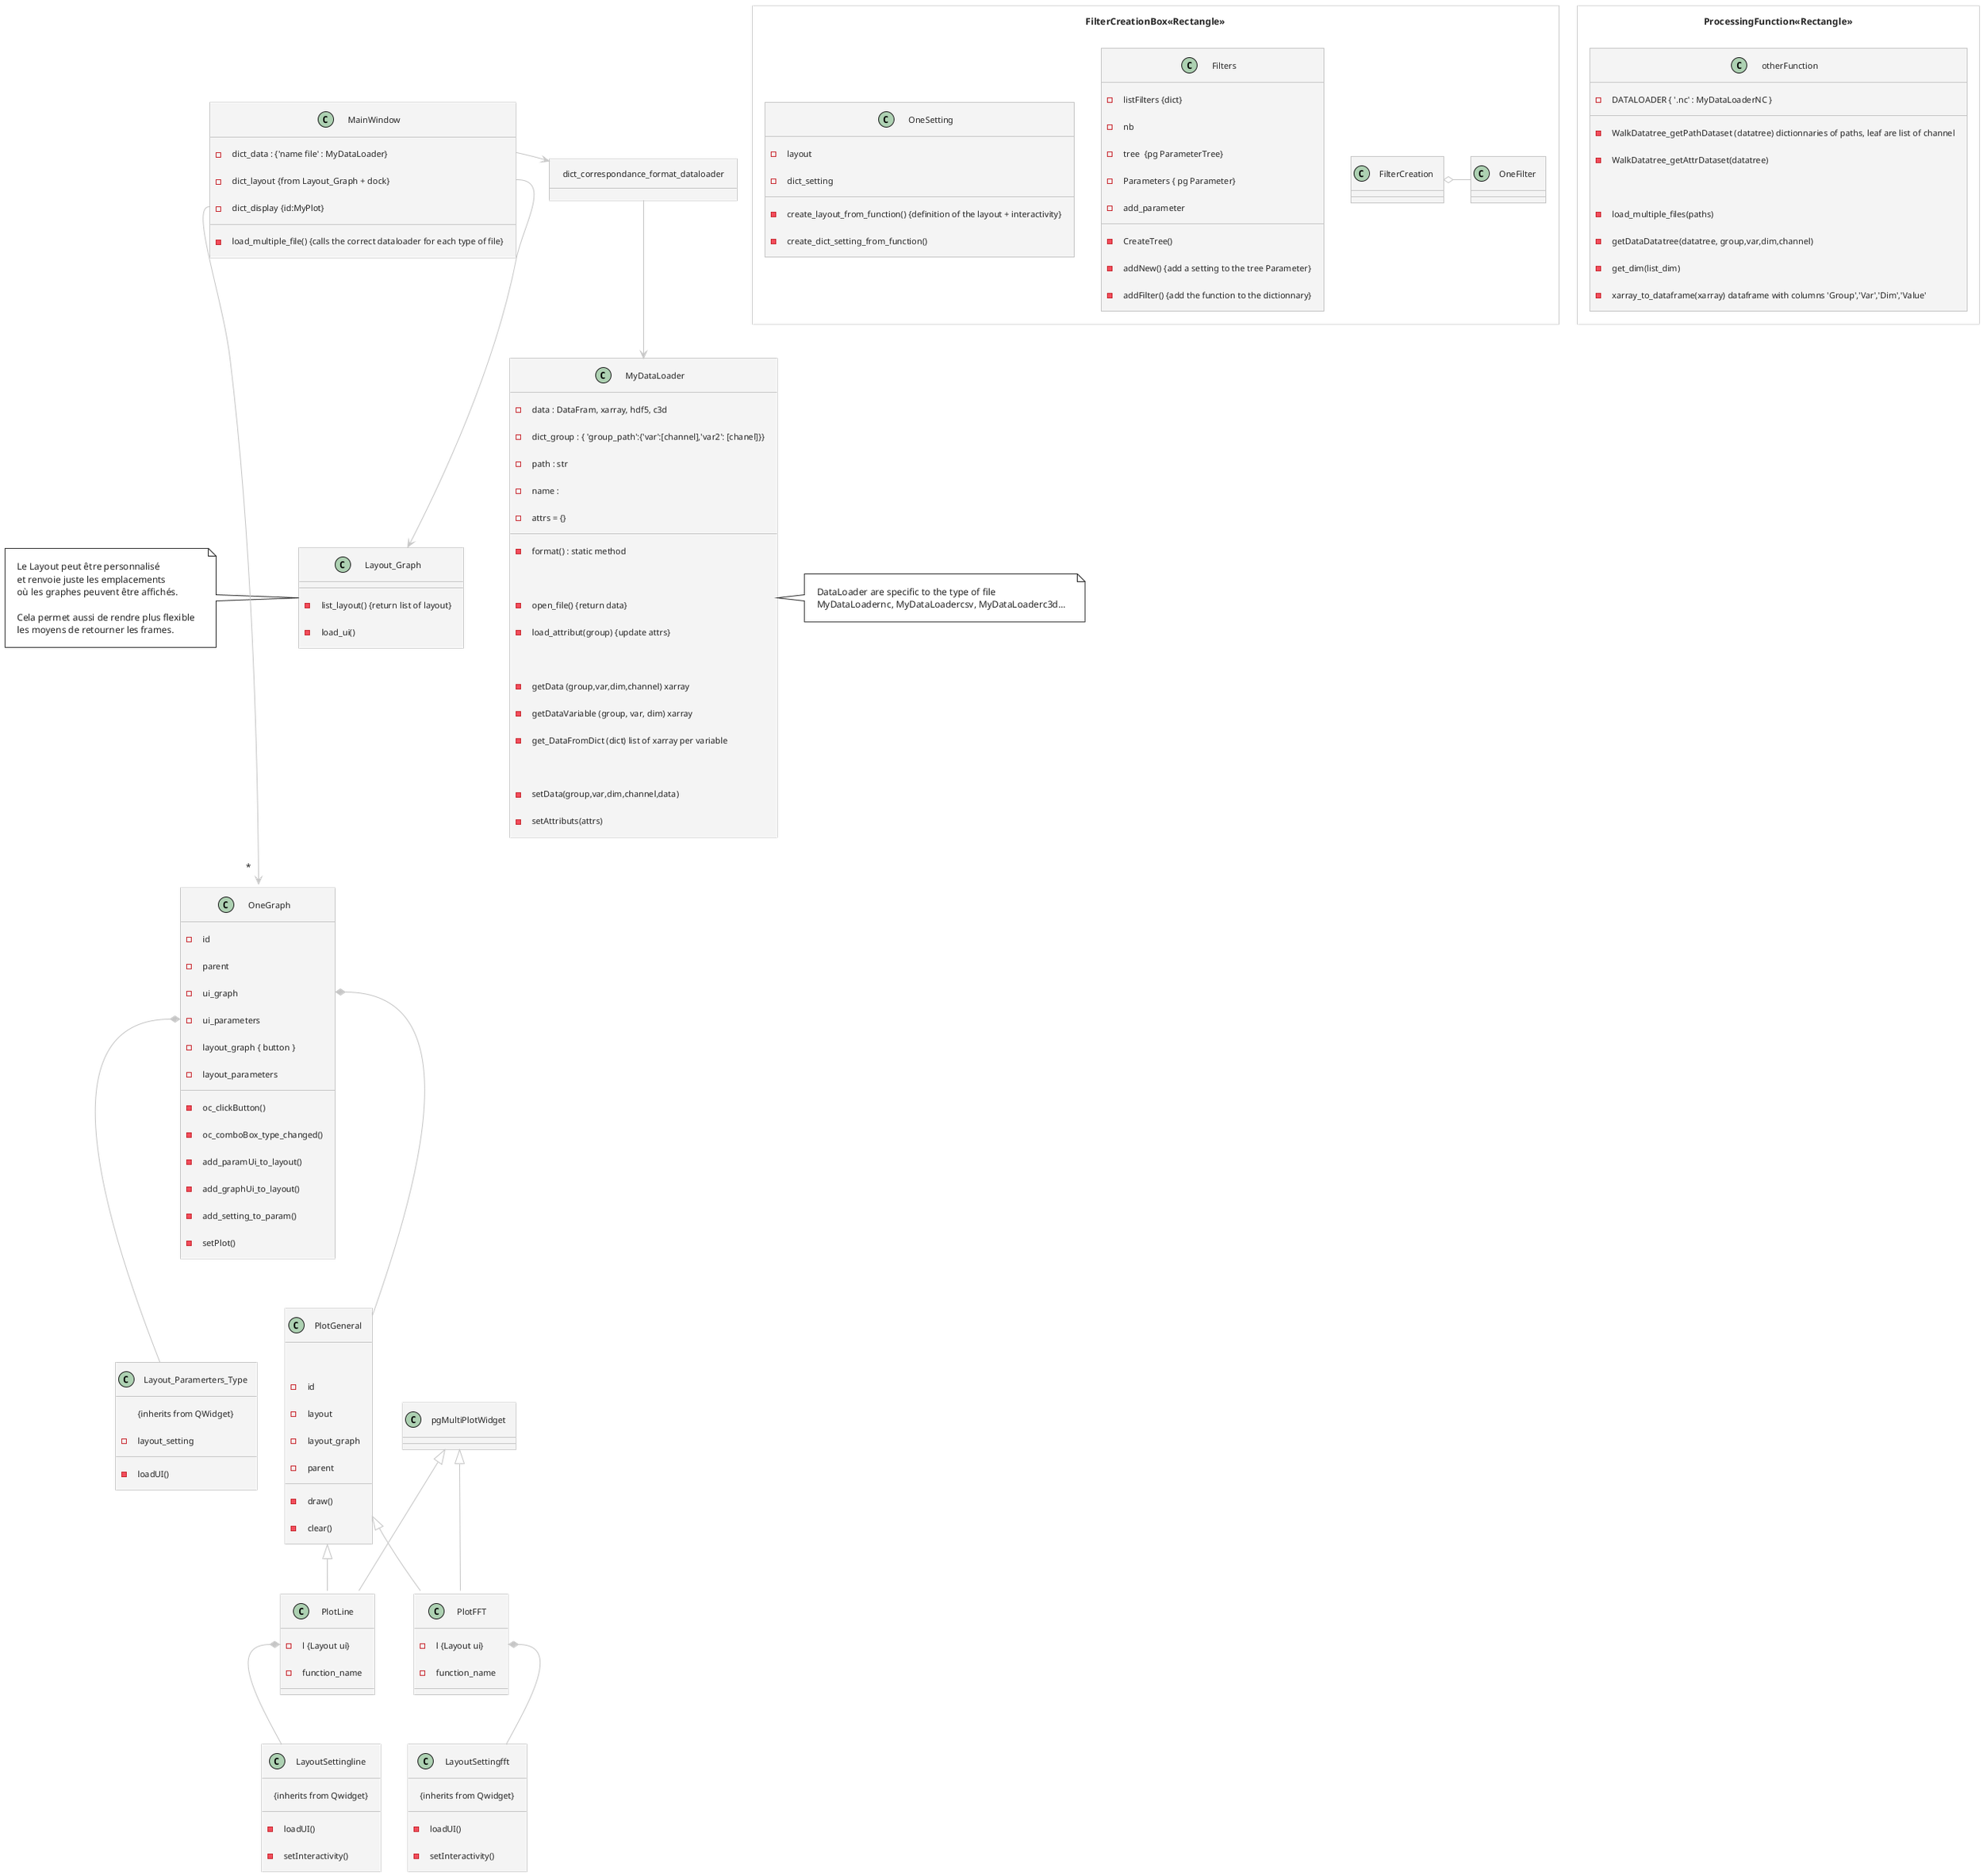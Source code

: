 @startuml
!theme carbon-gray
'class Parameters_win'

/'
Pour l'instant la fenêtre principale a une liste de graph 
propre à chaque layout affiché
sur lesquels les données sont affichées et changées en fonction du type
En supposant donc que tout s'affiche sur un Multiplotwidget

Changement de paradigme
La fenetre principale a une liste des types d'affichages souhaitées
chaques affichage à une fenêtre qui lui est propre

avant 
dict_display {id: graph } 
MainWindow --> graph
class graph{
    multiplot
    plot
}

desormais
dict_display {id: <s> graph </s> type } 

'/

class MainWindow{
    - dict_data : {'name file' : MyDataLoader}
    - dict_layout {from Layout_Graph + dock}
    - dict_display {id:MyPlot}
    - load_multiple_file() {calls the correct dataloader for each type of file}
}

object dict_correspondance_format_dataloader

class MyDataLoader{
    - data : DataFram, xarray, hdf5, c3d
    - dict_group : { 'group_path':{'var':[channel],'var2': [chanel]}}
    - path : str
    - name :
    - attrs = {}

    - format() : static method

    - open_file() {return data}
    - load_attribut(group) {update attrs}

    - getData (group,var,dim,channel) xarray
    - getDataVariable (group, var, dim) xarray
    - get_DataFromDict (dict) list of xarray per variable

    - setData(group,var,dim,channel,data)
    - setAttributs(attrs)
}
note right
DataLoader are specific to the type of file
MyDataLoadernc, MyDataLoadercsv, MyDataLoaderc3d...
end note

class Layout_Graph{
    - list_layout() {return list of layout}
    - load_ui()
}
note left
Le Layout peut être personnalisé
et renvoie juste les emplacements 
où les graphes peuvent être affichés.

Cela permet aussi de rendre plus flexible 
les moyens de retourner les frames.
end note





MainWindow::dict_layout --> Layout_Graph
MainWindow::data  -> dict_correspondance_format_dataloader
dict_correspondance_format_dataloader --> MyDataLoader
MainWindow::dict_display  --->"*" OneGraph


class OneGraph{
    -id
    -parent
    -ui_graph
    -ui_parameters
    -layout_graph { button }
    -layout_parameters
    - oc_clickButton()
    - oc_comboBox_type_changed()
    -add_paramUi_to_layout()
    -add_graphUi_to_layout()
    -add_setting_to_param()
    -setPlot()
}

class Layout_Paramerters_Type{
    {inherits from QWidget}
    -layout_setting
    -loadUI()
}


class LayoutSettingfft{
    {inherits from Qwidget}
    -loadUI()
    -setInteractivity()
}

class LayoutSettingline{
    {inherits from Qwidget}
    -loadUI()
    -setInteractivity()
}

class PlotGeneral{
    {abstract}
    -id 
    -layout
    -layout_graph
    -parent

    -draw()
    -clear()

}

class PlotLine{

    -l {Layout ui}
    -function_name

}

class PlotFFT{

    -l {Layout ui}
    -function_name

}

OneGraph::ui_graph *-- PlotGeneral
OneGraph::ui_parameters *-- Layout_Paramerters_Type


pgMultiPlotWidget <|--PlotLine
pgMultiPlotWidget <|--PlotFFT
PlotGeneral <|--PlotFFT
PlotGeneral <|--PlotLine

PlotLine::l *-- LayoutSettingline
PlotFFT::l *-- LayoutSettingfft

rectangle FilterCreationBox<<Rectangle>>{

Class Filters{

    - listFilters {dict}
    - nb
    - tree  {pg ParameterTree}
    - Parameters { pg Parameter}
    - add_parameter

    - CreateTree()
    - addNew() {add a setting to the tree Parameter}
    - addFilter() {add the function to the dictionnary}
    
}

class OneSetting{

    - layout
    - dict_setting
    - create_layout_from_function() {definition of the layout + interactivity}
    - create_dict_setting_from_function()

}

FilterCreation o- OneFilter
}


rectangle ProcessingFunction<<Rectangle>>{
    class otherFunction{
        - DATALOADER { '.nc' : MyDataLoaderNC }
        - WalkDatatree_getPathDataset (datatree) dictionnaries of paths, leaf are list of channel
        - WalkDatatree_getAttrDataset(datatree)

        - load_multiple_files(paths)
        - getDataDatatree(datatree, group,var,dim,channel)
        - get_dim(list_dim)
        - xarray_to_dataframe(xarray) dataframe with columns 'Group','Var','Dim','Value'

    }

}
@enduml

